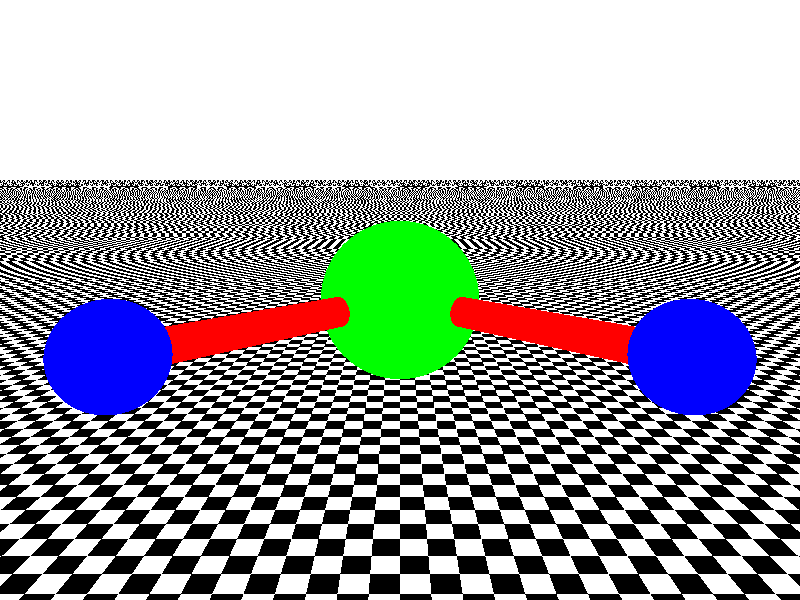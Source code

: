 #include "colors.inc"  

background { color White }

sphere {  <10, 2, 0>, 2
    pigment { Blue } }

cylinder { <10, 2, 0>,  <0, 2, 10>, 0.7         
    pigment { color Red } } 

sphere {  <0, 2, 10>, 4
    pigment { Green transmit 0.4} }

cylinder { <0, 2, 10>,  <-10, 2, 0>, 0.7         
    pigment { Red } } 

sphere {  <-10, 2, 0>, 2
    pigment { Blue } }

plane { <0, 1, 0>, -5
    pigment { checker color White, color Black}}

light_source { <10, 30, -3> color White} 

camera {location <0, 8, -20>
    look_at  <0, 2,  10>
    aperture 0.4}
